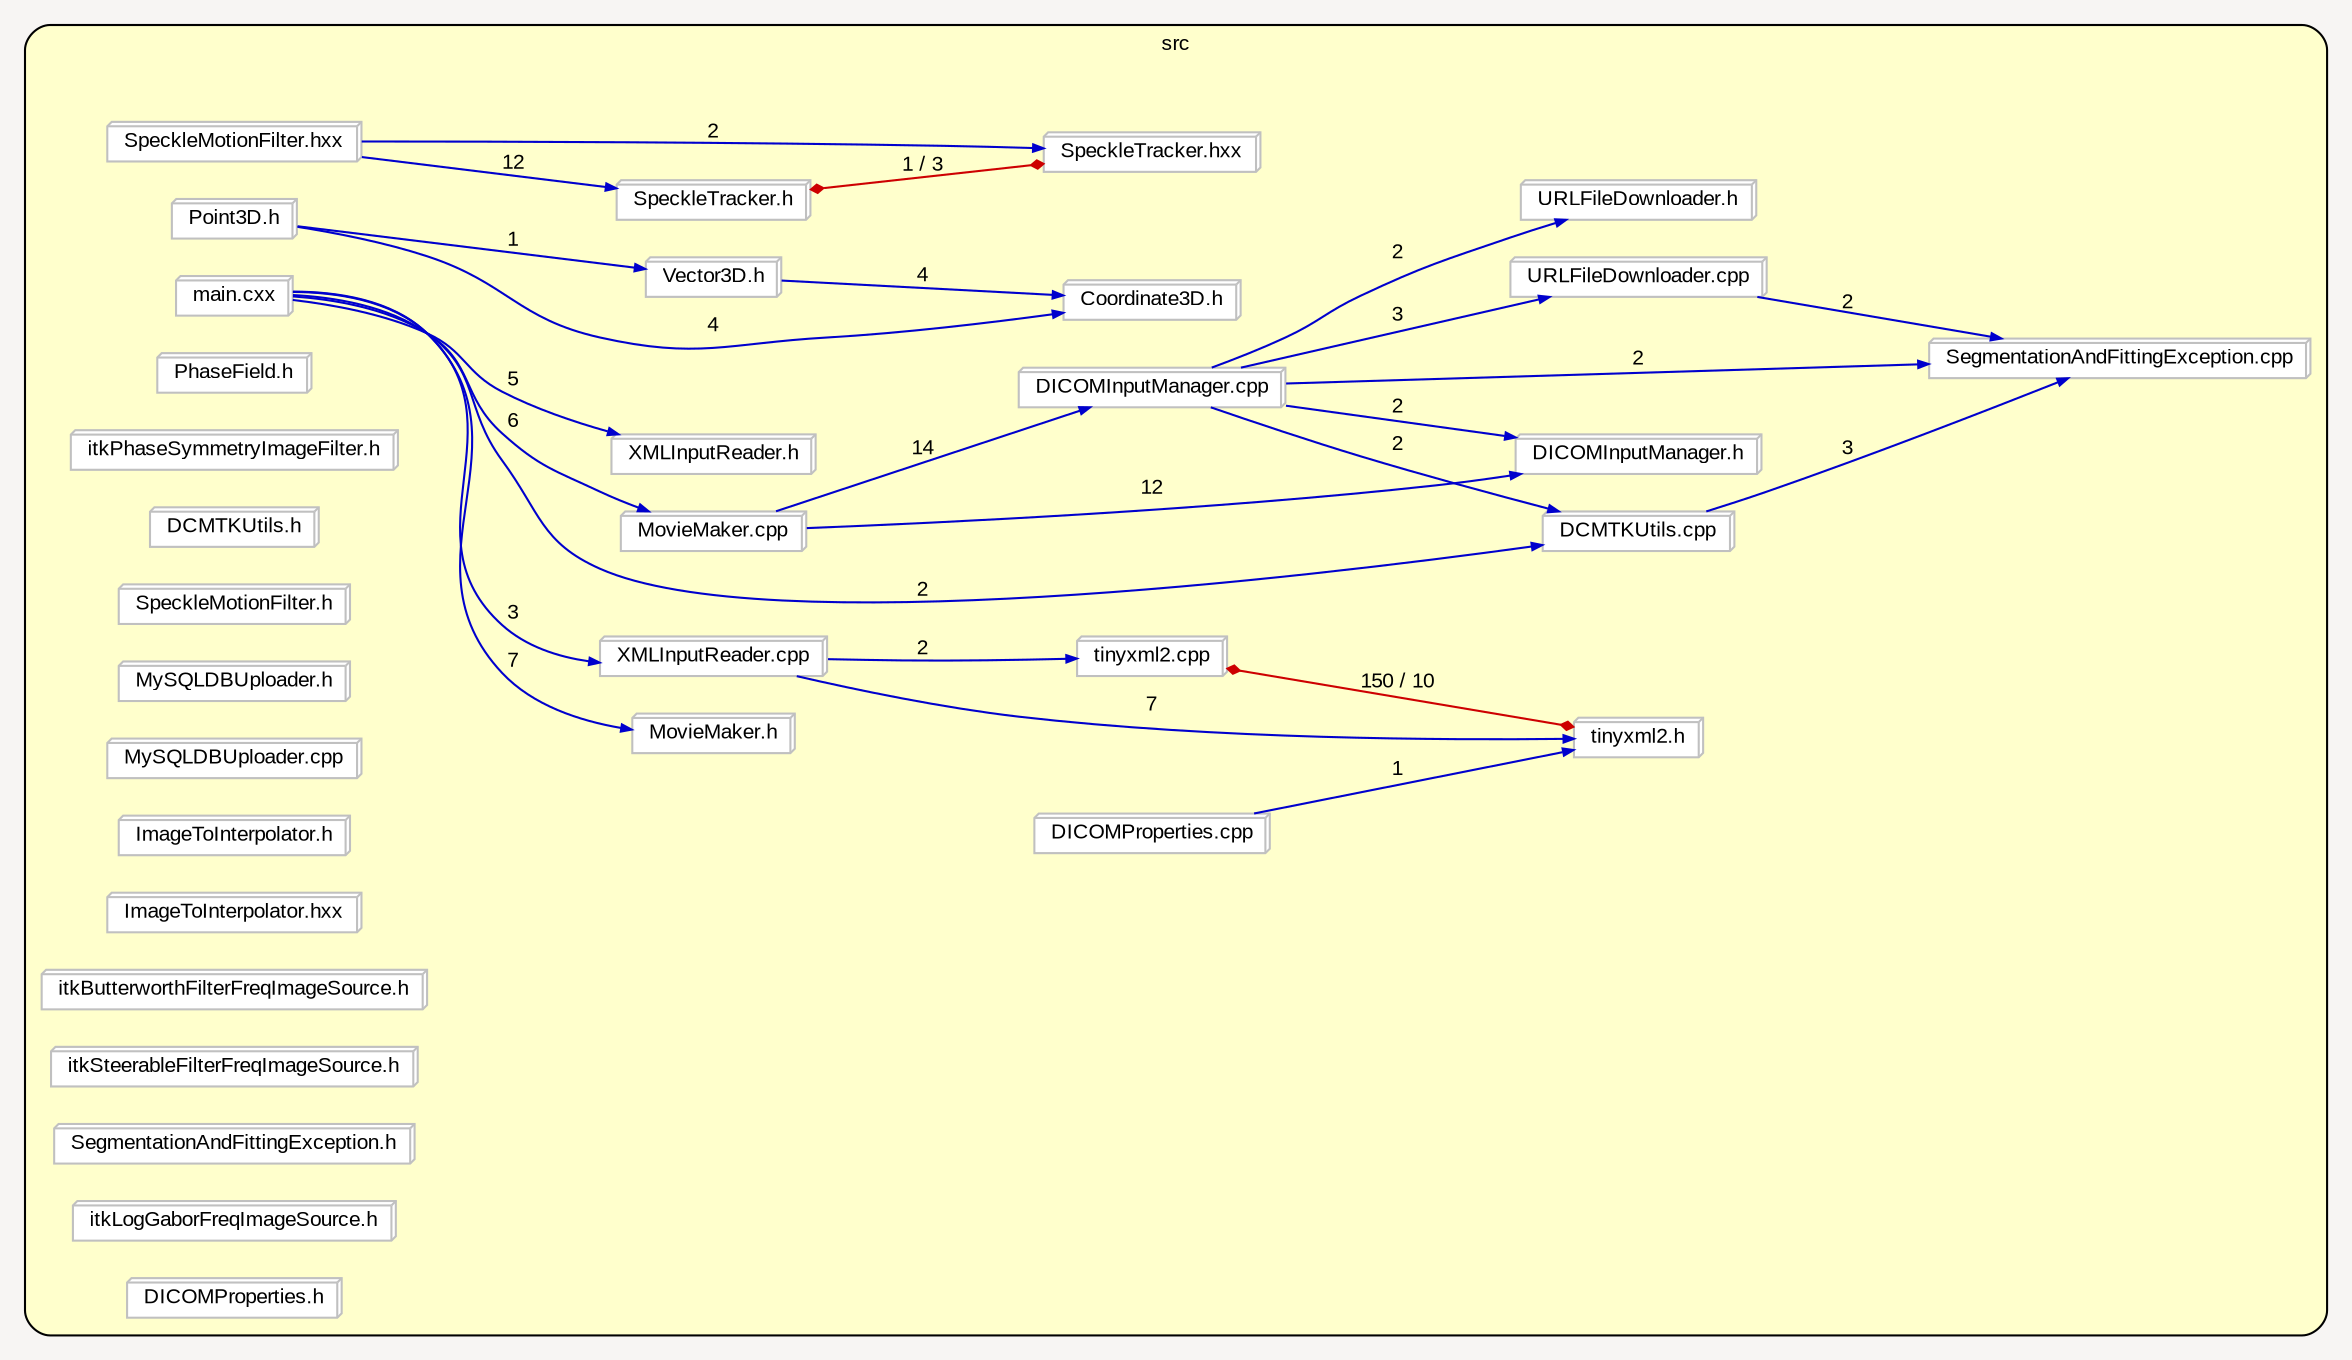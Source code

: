 digraph "" {
  graph [packmode="clust", ranksep="1.0", bgcolor="#F7F5F3", pack="true", fontname="Arial", fontsize="10", style="rounded,filled", compound="true", rankdir="LR", label="", fillcolor="#FFFFCC"];
  node [shape="rectangle", node_initialized="no", style="filled", fontname="Arial", fontsize="10", fixedsize="false", compound="true", color="grey", height="0.0", width="0.0", label="", fillcolor="white"];
  edge [arrowhead="normal", fontcolor="black", arrowsize="0.5", ltail="", dir="forward", fontname="Arial", fontsize="10", lhead="", color="black", compound="true", label="", arrowtail="none"];
  subgraph "cluster_1" {
    graph [label="src", fillcolor="#FFFFCC"];
    __N2 [shape="none", style="invis,none", fixedsize="true", height="0.01", width="0.347222", label=""];
    __N3 [shape="box3d", style="filled", label="DCMTKUtils.cpp"];
    __N4 [shape="box3d", style="filled", label="SegmentationAndFittingException.cpp"];
    __N5 [shape="box3d", style="filled", label="URLFileDownloader.cpp"];
    __N6 [shape="box3d", style="filled", label="DICOMProperties.cpp"];
    __N7 [shape="box3d", style="filled", label="tinyxml2.h"];
    __N8 [shape="box3d", style="filled", label="Vector3D.h"];
    __N9 [shape="box3d", style="filled", label="Coordinate3D.h"];
    __N10 [shape="box3d", style="filled", label="SpeckleMotionFilter.hxx"];
    __N11 [shape="box3d", style="filled", label="SpeckleTracker.hxx"];
    __N12 [shape="box3d", style="filled", label="SpeckleTracker.h"];
    __N13 [shape="box3d", style="filled", label="Point3D.h"];
    __N14 [shape="box3d", style="filled", label="DICOMInputManager.cpp"];
    __N15 [shape="box3d", style="filled", label="DICOMInputManager.h"];
    __N16 [shape="box3d", style="filled", label="URLFileDownloader.h"];
    __N17 [shape="box3d", style="filled", label="tinyxml2.cpp"];
    __N18 [shape="box3d", style="filled", label="MovieMaker.cpp"];
    __N19 [shape="box3d", style="filled", label="main.cxx"];
    __N20 [shape="box3d", style="filled", label="XMLInputReader.h"];
    __N21 [shape="box3d", style="filled", label="MovieMaker.h"];
    __N22 [shape="box3d", style="filled", label="XMLInputReader.cpp"];
    __N23 [shape="box3d", style="filled", label="PhaseField.h"];
    __N24 [shape="box3d", style="filled", label="itkPhaseSymmetryImageFilter.h"];
    __N25 [shape="box3d", style="filled", label="DCMTKUtils.h"];
    __N26 [shape="box3d", style="filled", label="SpeckleMotionFilter.h"];
    __N27 [shape="box3d", style="filled", label="MySQLDBUploader.h"];
    __N28 [shape="box3d", style="filled", label="MySQLDBUploader.cpp"];
    __N29 [shape="box3d", style="filled", label="ImageToInterpolator.h"];
    __N30 [shape="box3d", style="filled", label="ImageToInterpolator.hxx"];
    __N31 [shape="box3d", style="filled", label="itkButterworthFilterFreqImageSource.h"];
    __N32 [shape="box3d", style="filled", label="itkSteerableFilterFreqImageSource.h"];
    __N33 [shape="box3d", style="filled", label="SegmentationAndFittingException.h"];
    __N34 [shape="box3d", style="filled", label="itkLogGaborFreqImageSource.h"];
    __N35 [shape="box3d", style="filled", label="DICOMProperties.h"];
    __N3 -> __N4 [dir="forward", color="blue3", label="3"];
    __N5 -> __N4 [dir="forward", color="blue3", label="2"];
    __N6 -> __N7 [dir="forward", color="blue3", label="1"];
    __N8 -> __N9 [dir="forward", color="blue3", label="4"];
    __N10 -> __N11 [dir="forward", color="blue3", label="2"];
    __N10 -> __N12 [dir="forward", color="blue3", label="12"];
    __N13 -> __N8 [dir="forward", color="blue3", label="1"];
    __N13 -> __N9 [dir="forward", color="blue3", label="4"];
    __N14 -> __N15 [dir="forward", color="blue3", label="2"];
    __N14 -> __N16 [dir="forward", color="blue3", label="2"];
    __N14 -> __N4 [dir="forward", color="blue3", label="2"];
    __N14 -> __N5 [dir="forward", color="blue3", label="3"];
    __N14 -> __N3 [dir="forward", color="blue3", label="2"];
    __N17 -> __N7 [arrowhead="diamond", dir="both", color="red3", label="150 / 10", arrowtail="diamond"];
    __N12 -> __N11 [arrowhead="diamond", dir="both", color="red3", label="1 / 3", arrowtail="diamond"];
    __N18 -> __N15 [dir="forward", color="blue3", label="12"];
    __N18 -> __N14 [dir="forward", color="blue3", label="14"];
    __N19 -> __N20 [dir="forward", color="blue3", label="5"];
    __N19 -> __N21 [dir="forward", color="blue3", label="7"];
    __N19 -> __N18 [dir="forward", color="blue3", label="6"];
    __N19 -> __N22 [dir="forward", color="blue3", label="3"];
    __N19 -> __N3 [dir="forward", color="blue3", label="2"];
    __N22 -> __N7 [dir="forward", color="blue3", label="7"];
    __N22 -> __N17 [dir="forward", color="blue3", label="2"];
  }
}
